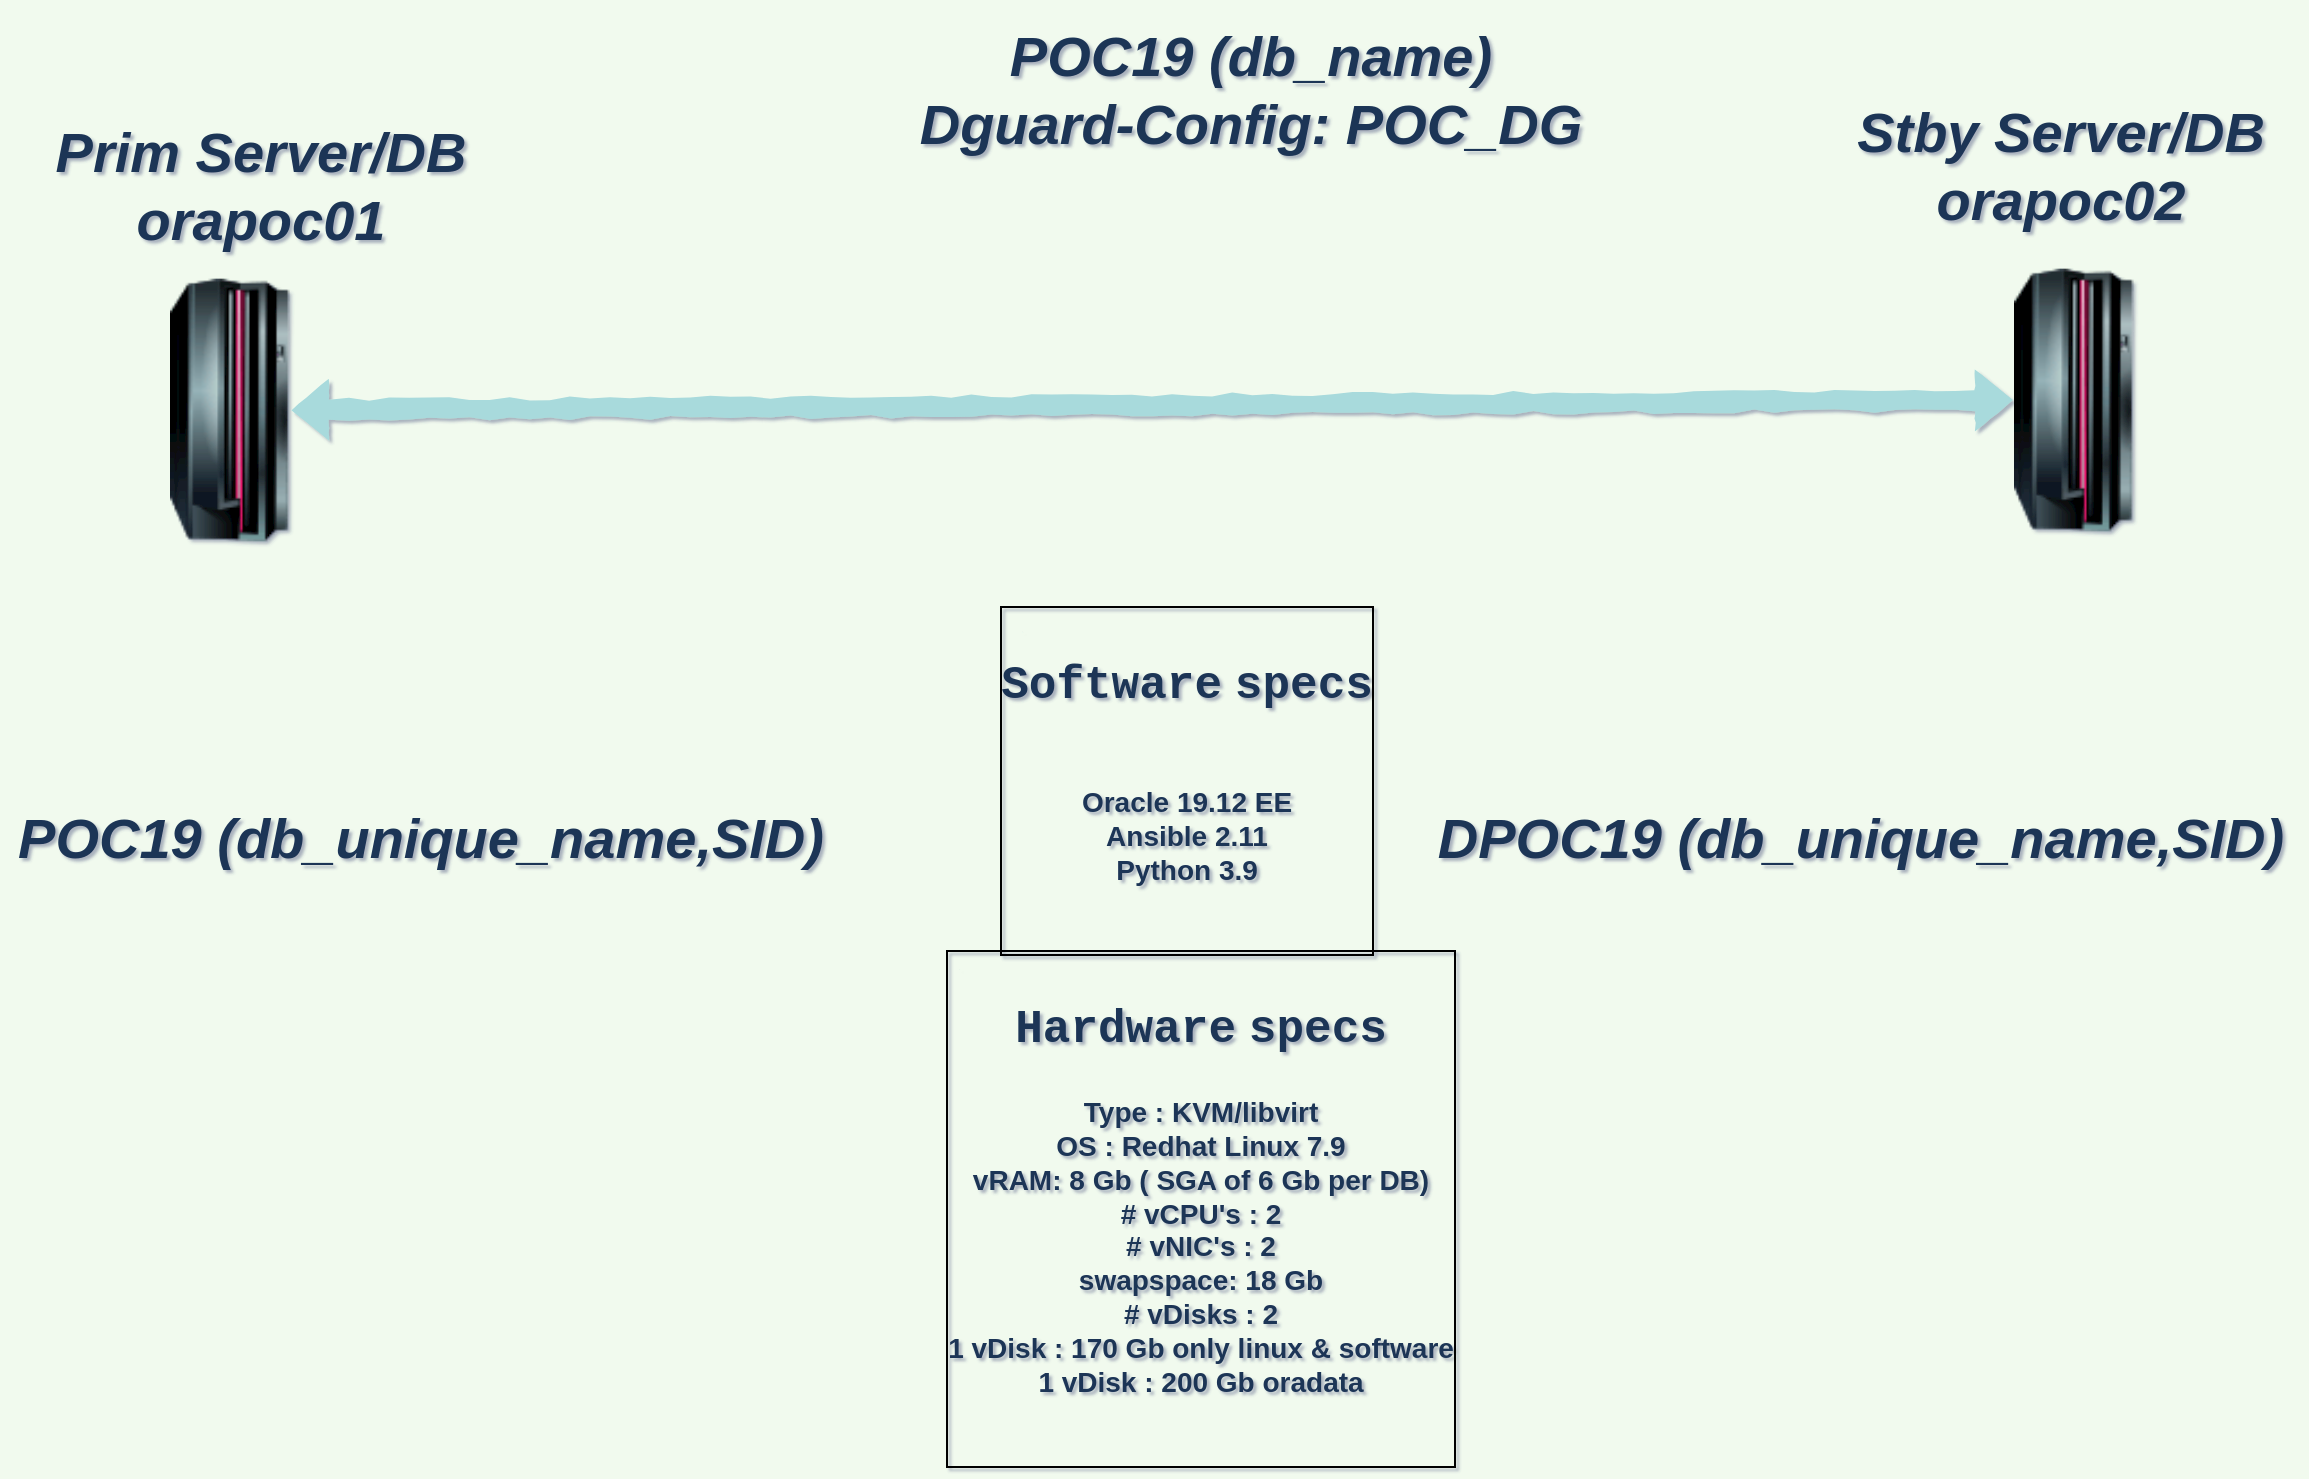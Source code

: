 <mxfile version="14.9.3" type="github">
  <diagram name="Page-1" id="55a83fd1-7818-8e21-69c5-c3457e3827bb">
    <mxGraphModel dx="1422" dy="885" grid="1" gridSize="10" guides="1" tooltips="1" connect="0" arrows="1" fold="1" page="1" pageScale="1" pageWidth="1169" pageHeight="827" background="#F1FAEE" math="0" shadow="1">
      <root>
        <mxCell id="0" />
        <mxCell id="1" parent="0" />
        <mxCell id="eqkKP_CpMsjsfQWl-JKb-6" value="" style="image;html=1;image=img/lib/clip_art/computers/Mainframe_128x128.png;rounded=1;sketch=1;labelBackgroundColor=#F1FAEE;fillColor=#A8DADC;strokeColor=#457B9D;fontColor=#1D3557;" parent="1" vertex="1">
          <mxGeometry x="95" y="145" width="60" height="140" as="geometry" />
        </mxCell>
        <mxCell id="eqkKP_CpMsjsfQWl-JKb-8" value="" style="image;html=1;image=img/lib/clip_art/computers/Mainframe_128x128.png;verticalAlign=top;rounded=1;sketch=1;labelBackgroundColor=#F1FAEE;fillColor=#A8DADC;strokeColor=#457B9D;fontColor=#1D3557;autosize=1;collapsible=0;metaEdit=1;resizeWidth=1;resizeHeight=1;snapToPoint=1;fixDash=1;comic=1;backgroundOutline=1;" parent="1" vertex="1">
          <mxGeometry x="1017" y="135" width="60" height="150" as="geometry" />
        </mxCell>
        <mxCell id="eqkKP_CpMsjsfQWl-JKb-9" value="&lt;div&gt;&lt;i&gt;&lt;font style=&quot;font-size: 28px&quot;&gt;&lt;b&gt;POC19 (db_name)&lt;br&gt;&lt;/b&gt;&lt;/font&gt;&lt;/i&gt;&lt;/div&gt;&lt;div&gt;&lt;i&gt;&lt;font style=&quot;font-size: 28px&quot;&gt;&lt;b&gt;Dguard-Config: POC_DG&lt;br&gt;&lt;/b&gt;&lt;/font&gt;&lt;/i&gt;&lt;/div&gt;" style="text;html=1;resizable=0;autosize=1;align=center;verticalAlign=middle;points=[];fillColor=none;strokeColor=none;rounded=1;sketch=1;fontColor=#1D3557;" parent="1" vertex="1">
          <mxGeometry x="460" y="30" width="350" height="50" as="geometry" />
        </mxCell>
        <mxCell id="eqkKP_CpMsjsfQWl-JKb-10" value="&lt;i&gt;&lt;font style=&quot;font-size: 28px&quot;&gt;&lt;b&gt;POC19 (db_unique_name,SID)&lt;/b&gt;&lt;/font&gt;&lt;/i&gt;" style="text;html=1;resizable=0;autosize=1;align=center;verticalAlign=middle;points=[];fillColor=none;strokeColor=none;rounded=1;sketch=1;fontColor=#1D3557;" parent="1" vertex="1">
          <mxGeometry x="10" y="414" width="420" height="30" as="geometry" />
        </mxCell>
        <mxCell id="eqkKP_CpMsjsfQWl-JKb-13" value="&lt;div&gt;&lt;i&gt;&lt;font style=&quot;font-size: 28px&quot;&gt;&lt;b&gt;Prim Server/DB&lt;br&gt;&lt;/b&gt;&lt;/font&gt;&lt;/i&gt;&lt;/div&gt;&lt;div&gt;&lt;i&gt;&lt;font style=&quot;font-size: 28px&quot;&gt;&lt;b&gt;orapoc01&lt;/b&gt;&lt;/font&gt;&lt;/i&gt;&lt;/div&gt;" style="text;html=1;resizable=0;autosize=1;align=center;verticalAlign=middle;points=[];fillColor=none;strokeColor=none;spacing=-13;spacingTop=-5;rounded=1;sketch=1;fontColor=#1D3557;" parent="1" vertex="1">
          <mxGeometry x="30" y="80" width="220" height="50" as="geometry" />
        </mxCell>
        <mxCell id="eqkKP_CpMsjsfQWl-JKb-15" value="&lt;i&gt;&lt;font style=&quot;font-size: 28px&quot;&gt;&lt;b&gt;DPOC19 (db_unique_name,SID)&lt;/b&gt;&lt;/font&gt;&lt;/i&gt;" style="text;html=1;resizable=0;autosize=1;align=center;verticalAlign=middle;points=[];fillColor=none;strokeColor=none;rounded=1;sketch=1;fontColor=#1D3557;" parent="1" vertex="1">
          <mxGeometry x="720" y="414" width="440" height="30" as="geometry" />
        </mxCell>
        <mxCell id="eqkKP_CpMsjsfQWl-JKb-16" value="&lt;div style=&quot;font-size: 14px&quot;&gt;&lt;h1&gt;&lt;font style=&quot;font-size: 14px&quot; face=&quot;Courier New&quot;&gt;&lt;span style=&quot;font-size: 14px&quot;&gt;&lt;/span&gt;&lt;/font&gt;&lt;font style=&quot;font-size: 23px&quot;&gt;&lt;span&gt;&lt;font face=&quot;Courier New&quot;&gt;Software&lt;/font&gt; &lt;font style=&quot;font-size: 23px&quot; face=&quot;Courier New&quot;&gt;specs&lt;/font&gt;&lt;br&gt;&lt;/span&gt;&lt;/font&gt;&lt;/h1&gt;&lt;/div&gt;&lt;div style=&quot;font-size: 14px&quot;&gt;&lt;font style=&quot;font-size: 14px&quot;&gt;&lt;span style=&quot;font-size: 14px&quot;&gt;&lt;br&gt;&lt;/span&gt;&lt;/font&gt;&lt;/div&gt;&lt;div style=&quot;font-size: 14px&quot;&gt;&lt;font style=&quot;font-size: 14px&quot;&gt;&lt;span style=&quot;font-size: 14px&quot;&gt;Oracle 19.12 EE&lt;br&gt;&lt;/span&gt;&lt;/font&gt;&lt;/div&gt;&lt;div style=&quot;font-size: 14px&quot;&gt;&lt;font style=&quot;font-size: 14px&quot;&gt;&lt;span style=&quot;font-size: 14px&quot;&gt;Ansible 2.11&lt;/span&gt;&lt;/font&gt;&lt;/div&gt;&lt;div style=&quot;font-size: 14px&quot;&gt;&lt;font style=&quot;font-size: 14px&quot;&gt;&lt;span style=&quot;font-size: 14px&quot;&gt;Python 3.9&lt;/span&gt;&lt;/font&gt;&lt;/div&gt;&lt;div style=&quot;font-size: 14px&quot;&gt;&lt;font style=&quot;font-size: 14px&quot;&gt;&lt;span style=&quot;font-size: 14px&quot;&gt;&lt;br style=&quot;font-size: 14px&quot;&gt;&lt;/span&gt;&lt;/font&gt;&lt;/div&gt;&lt;div style=&quot;font-size: 14px&quot;&gt;&lt;font style=&quot;font-size: 14px&quot;&gt;&lt;span style=&quot;font-size: 14px&quot;&gt;&lt;br style=&quot;font-size: 14px&quot;&gt;&lt;/span&gt;&lt;/font&gt;&lt;/div&gt;" style="text;html=1;resizable=1;autosize=1;align=center;verticalAlign=middle;points=[];fontSize=14;fontStyle=1;labelBorderColor=#000000;spacingTop=0;spacingLeft=0;spacingBottom=0;spacingRight=0;fillColor=#A8DADC;strokeWidth=0;rounded=1;sketch=1;fontColor=#1D3557;" parent="1" vertex="1">
          <mxGeometry x="515" y="320" width="175" height="160" as="geometry" />
        </mxCell>
        <mxCell id="eqkKP_CpMsjsfQWl-JKb-18" value="&lt;div style=&quot;font-size: 14px&quot;&gt;&lt;font style=&quot;font-size: 14px&quot;&gt;&lt;span style=&quot;font-size: 14px&quot;&gt;&lt;/span&gt;&lt;/font&gt;&lt;h1&gt;&lt;font style=&quot;font-size: 23px&quot;&gt;&lt;span&gt;&lt;font style=&quot;font-size: 23px&quot; face=&quot;Courier New&quot;&gt;Hardware&lt;/font&gt; &lt;font style=&quot;font-size: 23px&quot; face=&quot;Courier New&quot;&gt;specs&lt;/font&gt;&lt;br&gt;&lt;/span&gt;&lt;/font&gt;&lt;/h1&gt;&lt;/div&gt;&lt;div style=&quot;font-size: 14px&quot;&gt;&lt;font style=&quot;font-size: 14px&quot;&gt;&lt;span style=&quot;font-size: 14px&quot;&gt;Type : KVM/libvirt&lt;br style=&quot;font-size: 14px&quot;&gt;&lt;/span&gt;&lt;/font&gt;&lt;/div&gt;&lt;div style=&quot;font-size: 14px&quot;&gt;&lt;font style=&quot;font-size: 14px&quot;&gt;&lt;span style=&quot;font-size: 14px&quot;&gt;OS : Redhat Linux 7.9&lt;/span&gt;&lt;/font&gt;&lt;/div&gt;&lt;div style=&quot;font-size: 14px&quot;&gt;&lt;font style=&quot;font-size: 14px&quot;&gt;&lt;span style=&quot;font-size: 14px&quot;&gt;vRAM: 8 Gb ( SGA of 6 Gb per DB)&lt;/span&gt;&lt;/font&gt;&lt;/div&gt;&lt;div style=&quot;font-size: 14px&quot;&gt;&lt;font style=&quot;font-size: 14px&quot;&gt;&lt;span style=&quot;font-size: 14px&quot;&gt;# vCPU&#39;s : 2 &lt;br style=&quot;font-size: 14px&quot;&gt;&lt;/span&gt;&lt;/font&gt;&lt;/div&gt;&lt;div style=&quot;font-size: 14px&quot;&gt;&lt;font style=&quot;font-size: 14px&quot;&gt;&lt;span style=&quot;font-size: 14px&quot;&gt;# vNIC&#39;s : 2&lt;/span&gt;&lt;/font&gt;&lt;/div&gt;&lt;div style=&quot;font-size: 14px&quot;&gt;&lt;font style=&quot;font-size: 14px&quot;&gt;&lt;span style=&quot;font-size: 14px&quot;&gt;swapspace: 18 Gb&lt;/span&gt;&lt;/font&gt;&lt;/div&gt;&lt;div style=&quot;font-size: 14px&quot;&gt;&lt;font style=&quot;font-size: 14px&quot;&gt;&lt;span style=&quot;font-size: 14px&quot;&gt;# vDisks : 2&lt;/span&gt;&lt;/font&gt;&lt;/div&gt;&lt;div style=&quot;font-size: 14px&quot;&gt;&lt;font style=&quot;font-size: 14px&quot;&gt;&lt;span style=&quot;font-size: 14px&quot;&gt;1 vDisk : 170 Gb only linux &amp;amp; software&lt;/span&gt;&lt;/font&gt;&lt;/div&gt;&lt;div style=&quot;font-size: 14px&quot;&gt;&lt;font style=&quot;font-size: 14px&quot;&gt;&lt;span style=&quot;font-size: 14px&quot;&gt;1 vDisk : 200 Gb oradata&lt;br style=&quot;font-size: 14px&quot;&gt;&lt;/span&gt;&lt;/font&gt;&lt;/div&gt;&lt;div style=&quot;font-size: 14px&quot;&gt;&lt;font style=&quot;font-size: 14px&quot;&gt;&lt;span style=&quot;font-size: 14px&quot;&gt;&lt;br style=&quot;font-size: 14px&quot;&gt;&lt;br&gt;&lt;/span&gt;&lt;/font&gt;&lt;/div&gt;" style="text;html=1;resizable=1;autosize=1;align=center;verticalAlign=middle;points=[];fontSize=14;fontStyle=1;labelBorderColor=#000000;spacingTop=0;spacingLeft=2;spacingBottom=2;spacingRight=2;fillColor=#A8DADC;strokeWidth=0;rounded=1;sketch=1;fontColor=#1D3557;" parent="1" vertex="1">
          <mxGeometry x="480" y="484.7" width="260" height="260" as="geometry" />
        </mxCell>
        <mxCell id="Vr78el9g581zdgaqEghk-1" value="" style="shape=image;imageAspect=0;aspect=fixed;verticalLabelPosition=bottom;verticalAlign=top;image=https://encrypted-tbn0.gstatic.com/images?q=tbn:ANd9GcR4Au2oyudwdEIT94wczkcbLpBxuvVUI2JXrm-cNSRRXYwc92XT4T4OE9gX1z1593e1oGM&amp;usqp=CAU;rounded=1;sketch=1;fillColor=#A8DADC;strokeColor=#457B9D;fontColor=#1D3557;" vertex="1" parent="1">
          <mxGeometry x="290" y="250" width="91" height="125.3" as="geometry" />
        </mxCell>
        <mxCell id="Vr78el9g581zdgaqEghk-3" value="" style="shape=image;imageAspect=0;aspect=fixed;verticalLabelPosition=bottom;verticalAlign=top;image=https://encrypted-tbn0.gstatic.com/images?q=tbn:ANd9GcR4Au2oyudwdEIT94wczkcbLpBxuvVUI2JXrm-cNSRRXYwc92XT4T4OE9gX1z1593e1oGM&amp;usqp=CAU;rounded=1;sketch=1;fillColor=#A8DADC;strokeColor=#457B9D;fontColor=#1D3557;" vertex="1" parent="1">
          <mxGeometry x="840" y="250" width="91" height="125.3" as="geometry" />
        </mxCell>
        <mxCell id="Vr78el9g581zdgaqEghk-4" value="" style="shape=image;imageAspect=0;aspect=fixed;verticalLabelPosition=bottom;verticalAlign=top;image=https://encrypted-tbn0.gstatic.com/images?q=tbn:ANd9GcRTwvwgi8j3NoH9LSnV5ozfkyOCeSaYYCH_txHquT2JBYzk8MVsB-MxDces8mvN4pLw_dY&amp;usqp=CAU;rounded=1;sketch=1;fillColor=#A8DADC;strokeColor=#457B9D;fontColor=#1D3557;" vertex="1" parent="1">
          <mxGeometry x="72" y="10.0" width="106" height="47.32" as="geometry" />
        </mxCell>
        <mxCell id="Vr78el9g581zdgaqEghk-5" value="&lt;div&gt;&lt;i&gt;&lt;font style=&quot;font-size: 28px&quot;&gt;&lt;b&gt;Stby Server/DB&lt;br&gt;&lt;/b&gt;&lt;/font&gt;&lt;/i&gt;&lt;/div&gt;&lt;div&gt;&lt;i&gt;&lt;font style=&quot;font-size: 28px&quot;&gt;&lt;b&gt;orapoc02&lt;/b&gt;&lt;/font&gt;&lt;/i&gt;&lt;/div&gt;" style="text;html=1;resizable=0;autosize=1;align=center;verticalAlign=middle;points=[];fillColor=none;strokeColor=none;spacing=-13;spacingTop=-5;rounded=1;sketch=1;fontColor=#1D3557;" vertex="1" parent="1">
          <mxGeometry x="945" y="85" width="190" height="20" as="geometry" />
        </mxCell>
        <mxCell id="Vr78el9g581zdgaqEghk-6" value="" style="shape=image;imageAspect=0;aspect=fixed;verticalLabelPosition=bottom;verticalAlign=top;image=https://encrypted-tbn0.gstatic.com/images?q=tbn:ANd9GcRTwvwgi8j3NoH9LSnV5ozfkyOCeSaYYCH_txHquT2JBYzk8MVsB-MxDces8mvN4pLw_dY&amp;usqp=CAU;rounded=1;sketch=1;fillColor=#A8DADC;strokeColor=#457B9D;fontColor=#1D3557;" vertex="1" parent="1">
          <mxGeometry x="994" y="10.0" width="106" height="47.32" as="geometry" />
        </mxCell>
        <mxCell id="Vr78el9g581zdgaqEghk-11" value="" style="endArrow=classic;startArrow=block;html=1;fontColor=#1D3557;fillColor=#A8DADC;startFill=1;shape=flexArrow;strokeColor=none;rounded=0;snapToPoint=1;fixDash=1;comic=1;backgroundOutline=1;metaEdit=1;" edge="1" parent="1" source="eqkKP_CpMsjsfQWl-JKb-6" target="eqkKP_CpMsjsfQWl-JKb-8">
          <mxGeometry width="50" height="50" relative="1" as="geometry">
            <mxPoint x="500" y="220" as="sourcePoint" />
            <mxPoint x="550" y="170" as="targetPoint" />
          </mxGeometry>
        </mxCell>
      </root>
    </mxGraphModel>
  </diagram>
</mxfile>
